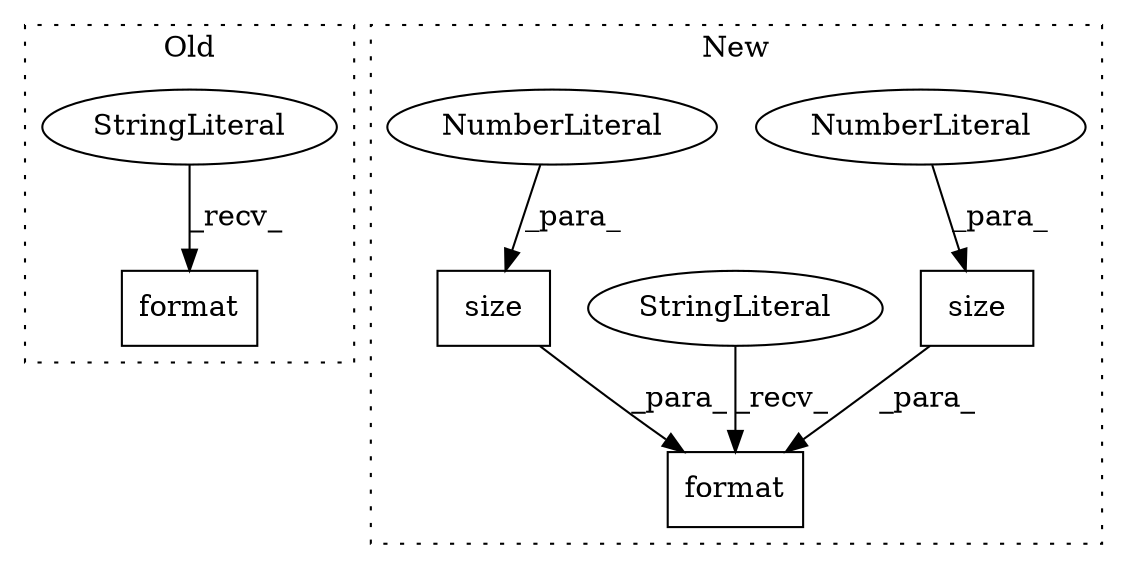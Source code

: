 digraph G {
subgraph cluster0 {
1 [label="format" a="32" s="582,600" l="7,1" shape="box"];
3 [label="StringLiteral" a="45" s="532" l="49" shape="ellipse"];
label = "Old";
style="dotted";
}
subgraph cluster1 {
2 [label="size" a="32" s="814,820" l="5,1" shape="box"];
4 [label="NumberLiteral" a="34" s="819" l="1" shape="ellipse"];
5 [label="format" a="32" s="786,821" l="7,1" shape="box"];
6 [label="StringLiteral" a="45" s="720" l="65" shape="ellipse"];
7 [label="size" a="32" s="799,805" l="5,1" shape="box"];
8 [label="NumberLiteral" a="34" s="804" l="1" shape="ellipse"];
label = "New";
style="dotted";
}
2 -> 5 [label="_para_"];
3 -> 1 [label="_recv_"];
4 -> 2 [label="_para_"];
6 -> 5 [label="_recv_"];
7 -> 5 [label="_para_"];
8 -> 7 [label="_para_"];
}